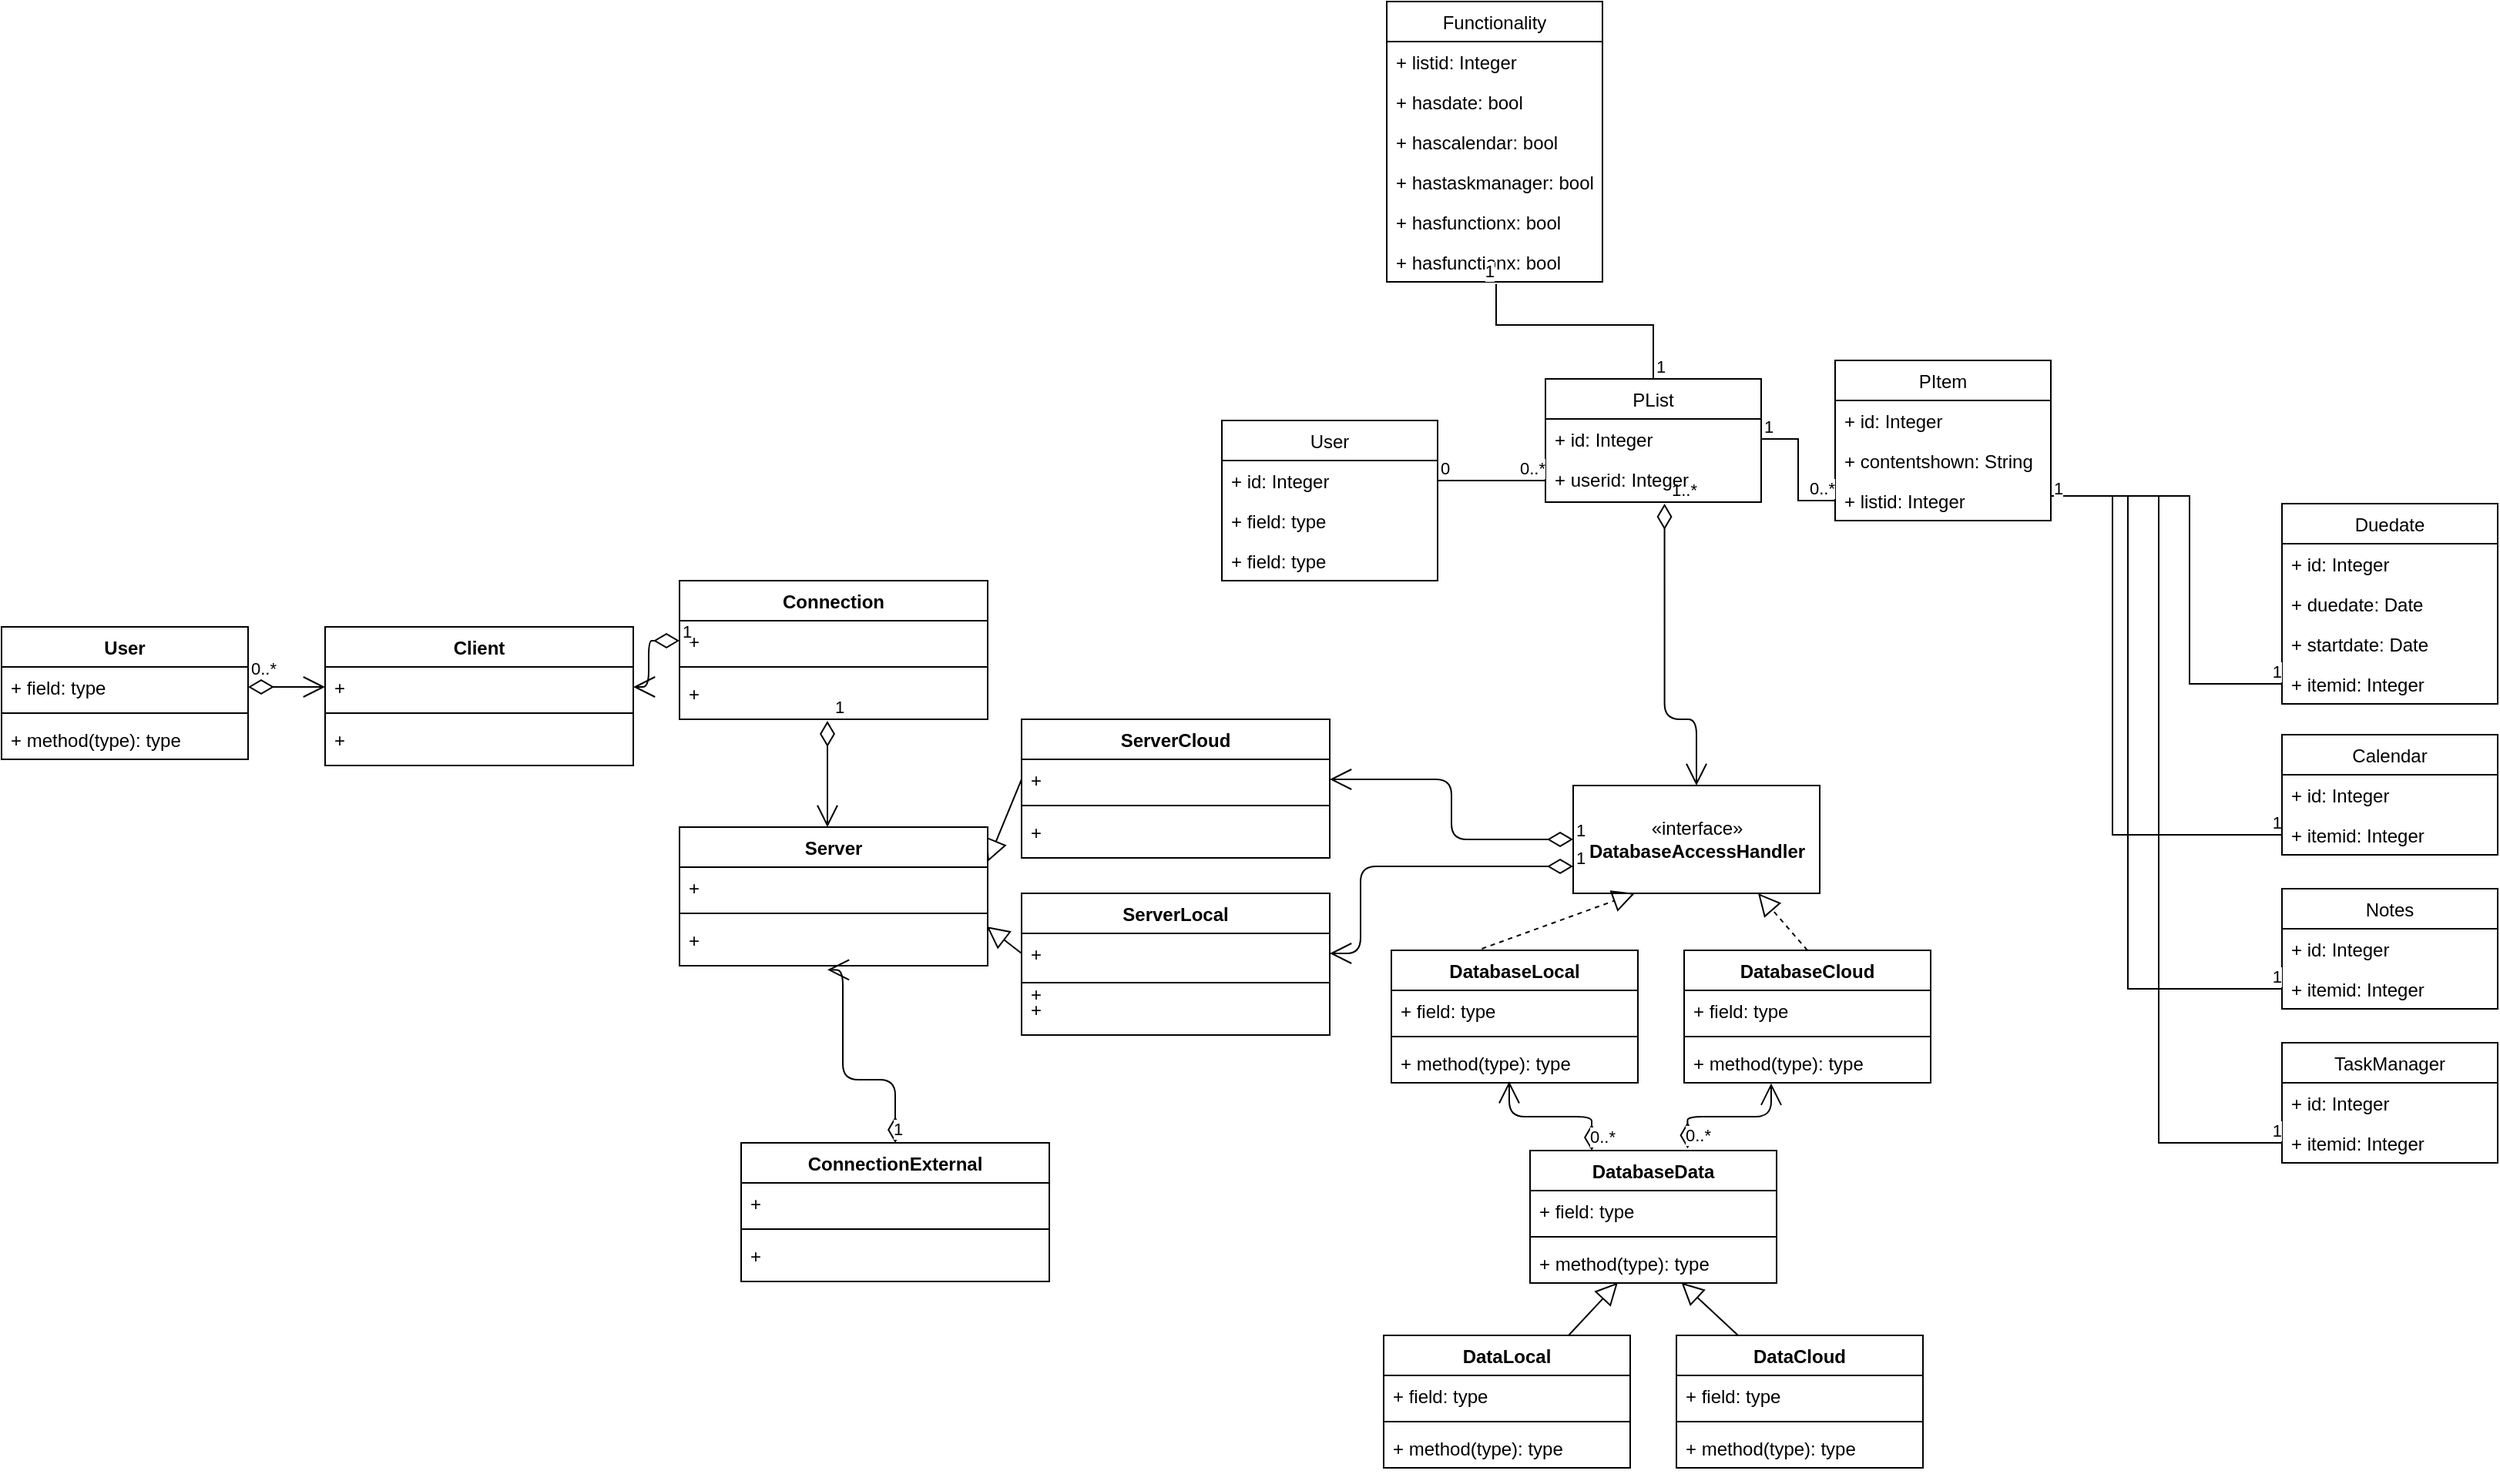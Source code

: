 <mxfile version="15.4.0" type="device"><diagram id="UgKe9eE1gbJCxGa5Hhhg" name="Page-1"><mxGraphModel dx="3276" dy="3592" grid="1" gridSize="10" guides="1" tooltips="1" connect="1" arrows="1" fold="1" page="1" pageScale="1" pageWidth="850" pageHeight="1100" math="0" shadow="0"><root><mxCell id="0"/><mxCell id="1" parent="0"/><mxCell id="kfy0Uhr6Rvw7Sw-MviUN-2" value="Client" style="swimlane;fontStyle=1;align=center;verticalAlign=top;childLayout=stackLayout;horizontal=1;startSize=26;horizontalStack=0;resizeParent=1;resizeParentMax=0;resizeLast=0;collapsible=1;marginBottom=0;" parent="1" vertex="1"><mxGeometry x="-590" y="-1050" width="200" height="90" as="geometry"/></mxCell><mxCell id="kfy0Uhr6Rvw7Sw-MviUN-3" value="+ " style="text;strokeColor=none;fillColor=none;align=left;verticalAlign=top;spacingLeft=4;spacingRight=4;overflow=hidden;rotatable=0;points=[[0,0.5],[1,0.5]];portConstraint=eastwest;" parent="kfy0Uhr6Rvw7Sw-MviUN-2" vertex="1"><mxGeometry y="26" width="200" height="26" as="geometry"/></mxCell><mxCell id="kfy0Uhr6Rvw7Sw-MviUN-4" value="" style="line;strokeWidth=1;fillColor=none;align=left;verticalAlign=middle;spacingTop=-1;spacingLeft=3;spacingRight=3;rotatable=0;labelPosition=right;points=[];portConstraint=eastwest;" parent="kfy0Uhr6Rvw7Sw-MviUN-2" vertex="1"><mxGeometry y="52" width="200" height="8" as="geometry"/></mxCell><mxCell id="kfy0Uhr6Rvw7Sw-MviUN-5" value="+ " style="text;strokeColor=none;fillColor=none;align=left;verticalAlign=top;spacingLeft=4;spacingRight=4;overflow=hidden;rotatable=0;points=[[0,0.5],[1,0.5]];portConstraint=eastwest;" parent="kfy0Uhr6Rvw7Sw-MviUN-2" vertex="1"><mxGeometry y="60" width="200" height="30" as="geometry"/></mxCell><mxCell id="ZzOpOJiGmHRGyvXkNsq8-2" value="DatabaseLocal" style="swimlane;fontStyle=1;align=center;verticalAlign=top;childLayout=stackLayout;horizontal=1;startSize=26;horizontalStack=0;resizeParent=1;resizeParentMax=0;resizeLast=0;collapsible=1;marginBottom=0;" parent="1" vertex="1"><mxGeometry x="102" y="-840" width="160" height="86" as="geometry"/></mxCell><mxCell id="ZzOpOJiGmHRGyvXkNsq8-3" value="+ field: type" style="text;strokeColor=none;fillColor=none;align=left;verticalAlign=top;spacingLeft=4;spacingRight=4;overflow=hidden;rotatable=0;points=[[0,0.5],[1,0.5]];portConstraint=eastwest;" parent="ZzOpOJiGmHRGyvXkNsq8-2" vertex="1"><mxGeometry y="26" width="160" height="26" as="geometry"/></mxCell><mxCell id="ZzOpOJiGmHRGyvXkNsq8-4" value="" style="line;strokeWidth=1;fillColor=none;align=left;verticalAlign=middle;spacingTop=-1;spacingLeft=3;spacingRight=3;rotatable=0;labelPosition=right;points=[];portConstraint=eastwest;" parent="ZzOpOJiGmHRGyvXkNsq8-2" vertex="1"><mxGeometry y="52" width="160" height="8" as="geometry"/></mxCell><mxCell id="ZzOpOJiGmHRGyvXkNsq8-5" value="+ method(type): type" style="text;strokeColor=none;fillColor=none;align=left;verticalAlign=top;spacingLeft=4;spacingRight=4;overflow=hidden;rotatable=0;points=[[0,0.5],[1,0.5]];portConstraint=eastwest;" parent="ZzOpOJiGmHRGyvXkNsq8-2" vertex="1"><mxGeometry y="60" width="160" height="26" as="geometry"/></mxCell><mxCell id="kfy0Uhr6Rvw7Sw-MviUN-22" value="ServerCloud" style="swimlane;fontStyle=1;align=center;verticalAlign=top;childLayout=stackLayout;horizontal=1;startSize=26;horizontalStack=0;resizeParent=1;resizeParentMax=0;resizeLast=0;collapsible=1;marginBottom=0;" parent="1" vertex="1"><mxGeometry x="-138" y="-990" width="200" height="90" as="geometry"/></mxCell><mxCell id="kfy0Uhr6Rvw7Sw-MviUN-23" value="+ " style="text;strokeColor=none;fillColor=none;align=left;verticalAlign=top;spacingLeft=4;spacingRight=4;overflow=hidden;rotatable=0;points=[[0,0.5],[1,0.5]];portConstraint=eastwest;" parent="kfy0Uhr6Rvw7Sw-MviUN-22" vertex="1"><mxGeometry y="26" width="200" height="26" as="geometry"/></mxCell><mxCell id="kfy0Uhr6Rvw7Sw-MviUN-24" value="" style="line;strokeWidth=1;fillColor=none;align=left;verticalAlign=middle;spacingTop=-1;spacingLeft=3;spacingRight=3;rotatable=0;labelPosition=right;points=[];portConstraint=eastwest;" parent="kfy0Uhr6Rvw7Sw-MviUN-22" vertex="1"><mxGeometry y="52" width="200" height="8" as="geometry"/></mxCell><mxCell id="kfy0Uhr6Rvw7Sw-MviUN-25" value="+ " style="text;strokeColor=none;fillColor=none;align=left;verticalAlign=top;spacingLeft=4;spacingRight=4;overflow=hidden;rotatable=0;points=[[0,0.5],[1,0.5]];portConstraint=eastwest;" parent="kfy0Uhr6Rvw7Sw-MviUN-22" vertex="1"><mxGeometry y="60" width="200" height="30" as="geometry"/></mxCell><mxCell id="kfy0Uhr6Rvw7Sw-MviUN-26" value="ServerLocal" style="swimlane;fontStyle=1;align=center;verticalAlign=top;childLayout=stackLayout;horizontal=1;startSize=26;horizontalStack=0;resizeParent=1;resizeParentMax=0;resizeLast=0;collapsible=1;marginBottom=0;" parent="1" vertex="1"><mxGeometry x="-138" y="-877" width="200" height="92" as="geometry"/></mxCell><mxCell id="kfy0Uhr6Rvw7Sw-MviUN-27" value="+ " style="text;strokeColor=none;fillColor=none;align=left;verticalAlign=top;spacingLeft=4;spacingRight=4;overflow=hidden;rotatable=0;points=[[0,0.5],[1,0.5]];portConstraint=eastwest;" parent="kfy0Uhr6Rvw7Sw-MviUN-26" vertex="1"><mxGeometry y="26" width="200" height="26" as="geometry"/></mxCell><mxCell id="kfy0Uhr6Rvw7Sw-MviUN-38" value="+ " style="text;strokeColor=none;fillColor=none;align=left;verticalAlign=top;spacingLeft=4;spacingRight=4;overflow=hidden;rotatable=0;points=[[0,0.5],[1,0.5]];portConstraint=eastwest;" parent="kfy0Uhr6Rvw7Sw-MviUN-26" vertex="1"><mxGeometry y="52" width="200" height="2" as="geometry"/></mxCell><mxCell id="kfy0Uhr6Rvw7Sw-MviUN-28" value="" style="line;strokeWidth=1;fillColor=none;align=left;verticalAlign=middle;spacingTop=-1;spacingLeft=3;spacingRight=3;rotatable=0;labelPosition=right;points=[];portConstraint=eastwest;" parent="kfy0Uhr6Rvw7Sw-MviUN-26" vertex="1"><mxGeometry y="54" width="200" height="8" as="geometry"/></mxCell><mxCell id="kfy0Uhr6Rvw7Sw-MviUN-29" value="+ " style="text;strokeColor=none;fillColor=none;align=left;verticalAlign=top;spacingLeft=4;spacingRight=4;overflow=hidden;rotatable=0;points=[[0,0.5],[1,0.5]];portConstraint=eastwest;" parent="kfy0Uhr6Rvw7Sw-MviUN-26" vertex="1"><mxGeometry y="62" width="200" height="30" as="geometry"/></mxCell><mxCell id="kfy0Uhr6Rvw7Sw-MviUN-34" value="Connection" style="swimlane;fontStyle=1;align=center;verticalAlign=top;childLayout=stackLayout;horizontal=1;startSize=26;horizontalStack=0;resizeParent=1;resizeParentMax=0;resizeLast=0;collapsible=1;marginBottom=0;" parent="1" vertex="1"><mxGeometry x="-360" y="-1080" width="200" height="90" as="geometry"/></mxCell><mxCell id="kfy0Uhr6Rvw7Sw-MviUN-35" value="+ " style="text;strokeColor=none;fillColor=none;align=left;verticalAlign=top;spacingLeft=4;spacingRight=4;overflow=hidden;rotatable=0;points=[[0,0.5],[1,0.5]];portConstraint=eastwest;" parent="kfy0Uhr6Rvw7Sw-MviUN-34" vertex="1"><mxGeometry y="26" width="200" height="26" as="geometry"/></mxCell><mxCell id="kfy0Uhr6Rvw7Sw-MviUN-36" value="" style="line;strokeWidth=1;fillColor=none;align=left;verticalAlign=middle;spacingTop=-1;spacingLeft=3;spacingRight=3;rotatable=0;labelPosition=right;points=[];portConstraint=eastwest;" parent="kfy0Uhr6Rvw7Sw-MviUN-34" vertex="1"><mxGeometry y="52" width="200" height="8" as="geometry"/></mxCell><mxCell id="kfy0Uhr6Rvw7Sw-MviUN-37" value="+ " style="text;strokeColor=none;fillColor=none;align=left;verticalAlign=top;spacingLeft=4;spacingRight=4;overflow=hidden;rotatable=0;points=[[0,0.5],[1,0.5]];portConstraint=eastwest;" parent="kfy0Uhr6Rvw7Sw-MviUN-34" vertex="1"><mxGeometry y="60" width="200" height="30" as="geometry"/></mxCell><mxCell id="ZzOpOJiGmHRGyvXkNsq8-6" value="DatabaseCloud" style="swimlane;fontStyle=1;align=center;verticalAlign=top;childLayout=stackLayout;horizontal=1;startSize=26;horizontalStack=0;resizeParent=1;resizeParentMax=0;resizeLast=0;collapsible=1;marginBottom=0;" parent="1" vertex="1"><mxGeometry x="292" y="-840" width="160" height="86" as="geometry"/></mxCell><mxCell id="ZzOpOJiGmHRGyvXkNsq8-7" value="+ field: type" style="text;strokeColor=none;fillColor=none;align=left;verticalAlign=top;spacingLeft=4;spacingRight=4;overflow=hidden;rotatable=0;points=[[0,0.5],[1,0.5]];portConstraint=eastwest;" parent="ZzOpOJiGmHRGyvXkNsq8-6" vertex="1"><mxGeometry y="26" width="160" height="26" as="geometry"/></mxCell><mxCell id="ZzOpOJiGmHRGyvXkNsq8-8" value="" style="line;strokeWidth=1;fillColor=none;align=left;verticalAlign=middle;spacingTop=-1;spacingLeft=3;spacingRight=3;rotatable=0;labelPosition=right;points=[];portConstraint=eastwest;" parent="ZzOpOJiGmHRGyvXkNsq8-6" vertex="1"><mxGeometry y="52" width="160" height="8" as="geometry"/></mxCell><mxCell id="ZzOpOJiGmHRGyvXkNsq8-9" value="+ method(type): type" style="text;strokeColor=none;fillColor=none;align=left;verticalAlign=top;spacingLeft=4;spacingRight=4;overflow=hidden;rotatable=0;points=[[0,0.5],[1,0.5]];portConstraint=eastwest;" parent="ZzOpOJiGmHRGyvXkNsq8-6" vertex="1"><mxGeometry y="60" width="160" height="26" as="geometry"/></mxCell><mxCell id="kfy0Uhr6Rvw7Sw-MviUN-39" value="ConnectionExternal" style="swimlane;fontStyle=1;align=center;verticalAlign=top;childLayout=stackLayout;horizontal=1;startSize=26;horizontalStack=0;resizeParent=1;resizeParentMax=0;resizeLast=0;collapsible=1;marginBottom=0;" parent="1" vertex="1"><mxGeometry x="-320" y="-715" width="200" height="90" as="geometry"/></mxCell><mxCell id="kfy0Uhr6Rvw7Sw-MviUN-40" value="+ " style="text;strokeColor=none;fillColor=none;align=left;verticalAlign=top;spacingLeft=4;spacingRight=4;overflow=hidden;rotatable=0;points=[[0,0.5],[1,0.5]];portConstraint=eastwest;" parent="kfy0Uhr6Rvw7Sw-MviUN-39" vertex="1"><mxGeometry y="26" width="200" height="26" as="geometry"/></mxCell><mxCell id="kfy0Uhr6Rvw7Sw-MviUN-41" value="" style="line;strokeWidth=1;fillColor=none;align=left;verticalAlign=middle;spacingTop=-1;spacingLeft=3;spacingRight=3;rotatable=0;labelPosition=right;points=[];portConstraint=eastwest;" parent="kfy0Uhr6Rvw7Sw-MviUN-39" vertex="1"><mxGeometry y="52" width="200" height="8" as="geometry"/></mxCell><mxCell id="kfy0Uhr6Rvw7Sw-MviUN-42" value="+ " style="text;strokeColor=none;fillColor=none;align=left;verticalAlign=top;spacingLeft=4;spacingRight=4;overflow=hidden;rotatable=0;points=[[0,0.5],[1,0.5]];portConstraint=eastwest;" parent="kfy0Uhr6Rvw7Sw-MviUN-39" vertex="1"><mxGeometry y="60" width="200" height="30" as="geometry"/></mxCell><mxCell id="ZzOpOJiGmHRGyvXkNsq8-18" value="User" style="swimlane;fontStyle=1;align=center;verticalAlign=top;childLayout=stackLayout;horizontal=1;startSize=26;horizontalStack=0;resizeParent=1;resizeParentMax=0;resizeLast=0;collapsible=1;marginBottom=0;" parent="1" vertex="1"><mxGeometry x="-800" y="-1050" width="160" height="86" as="geometry"/></mxCell><mxCell id="ZzOpOJiGmHRGyvXkNsq8-19" value="+ field: type" style="text;strokeColor=none;fillColor=none;align=left;verticalAlign=top;spacingLeft=4;spacingRight=4;overflow=hidden;rotatable=0;points=[[0,0.5],[1,0.5]];portConstraint=eastwest;" parent="ZzOpOJiGmHRGyvXkNsq8-18" vertex="1"><mxGeometry y="26" width="160" height="26" as="geometry"/></mxCell><mxCell id="ZzOpOJiGmHRGyvXkNsq8-20" value="" style="line;strokeWidth=1;fillColor=none;align=left;verticalAlign=middle;spacingTop=-1;spacingLeft=3;spacingRight=3;rotatable=0;labelPosition=right;points=[];portConstraint=eastwest;" parent="ZzOpOJiGmHRGyvXkNsq8-18" vertex="1"><mxGeometry y="52" width="160" height="8" as="geometry"/></mxCell><mxCell id="ZzOpOJiGmHRGyvXkNsq8-21" value="+ method(type): type" style="text;strokeColor=none;fillColor=none;align=left;verticalAlign=top;spacingLeft=4;spacingRight=4;overflow=hidden;rotatable=0;points=[[0,0.5],[1,0.5]];portConstraint=eastwest;" parent="ZzOpOJiGmHRGyvXkNsq8-18" vertex="1"><mxGeometry y="60" width="160" height="26" as="geometry"/></mxCell><mxCell id="ZzOpOJiGmHRGyvXkNsq8-22" value="DataCloud" style="swimlane;fontStyle=1;align=center;verticalAlign=top;childLayout=stackLayout;horizontal=1;startSize=26;horizontalStack=0;resizeParent=1;resizeParentMax=0;resizeLast=0;collapsible=1;marginBottom=0;" parent="1" vertex="1"><mxGeometry x="287" y="-590" width="160" height="86" as="geometry"/></mxCell><mxCell id="ZzOpOJiGmHRGyvXkNsq8-23" value="+ field: type" style="text;strokeColor=none;fillColor=none;align=left;verticalAlign=top;spacingLeft=4;spacingRight=4;overflow=hidden;rotatable=0;points=[[0,0.5],[1,0.5]];portConstraint=eastwest;" parent="ZzOpOJiGmHRGyvXkNsq8-22" vertex="1"><mxGeometry y="26" width="160" height="26" as="geometry"/></mxCell><mxCell id="ZzOpOJiGmHRGyvXkNsq8-24" value="" style="line;strokeWidth=1;fillColor=none;align=left;verticalAlign=middle;spacingTop=-1;spacingLeft=3;spacingRight=3;rotatable=0;labelPosition=right;points=[];portConstraint=eastwest;" parent="ZzOpOJiGmHRGyvXkNsq8-22" vertex="1"><mxGeometry y="52" width="160" height="8" as="geometry"/></mxCell><mxCell id="ZzOpOJiGmHRGyvXkNsq8-25" value="+ method(type): type" style="text;strokeColor=none;fillColor=none;align=left;verticalAlign=top;spacingLeft=4;spacingRight=4;overflow=hidden;rotatable=0;points=[[0,0.5],[1,0.5]];portConstraint=eastwest;" parent="ZzOpOJiGmHRGyvXkNsq8-22" vertex="1"><mxGeometry y="60" width="160" height="26" as="geometry"/></mxCell><mxCell id="xXNQUlLf8hMttSePcDE6-30" value="«interface»&lt;br&gt;&lt;b&gt;DatabaseAccessHandler&lt;/b&gt;" style="html=1;" parent="1" vertex="1"><mxGeometry x="220" y="-947" width="160" height="70" as="geometry"/></mxCell><mxCell id="qrfGcevL_095Oc9_5PTm-4" value="0..*" style="endArrow=open;html=1;endSize=12;startArrow=diamondThin;startSize=14;startFill=0;edgeStyle=orthogonalEdgeStyle;align=left;verticalAlign=bottom;sourcePerimeterSpacing=8;targetPerimeterSpacing=8;entryX=0.353;entryY=1.013;entryDx=0;entryDy=0;exitX=0.639;exitY=-0.016;exitDx=0;exitDy=0;exitPerimeter=0;entryPerimeter=0;" parent="1" source="qrfGcevL_095Oc9_5PTm-7" target="ZzOpOJiGmHRGyvXkNsq8-9" edge="1"><mxGeometry x="-1" y="3" relative="1" as="geometry"><mxPoint x="622" y="-862" as="sourcePoint"/><mxPoint x="262" y="-902" as="targetPoint"/></mxGeometry></mxCell><mxCell id="xXNQUlLf8hMttSePcDE6-49" value="DataLocal" style="swimlane;fontStyle=1;align=center;verticalAlign=top;childLayout=stackLayout;horizontal=1;startSize=26;horizontalStack=0;resizeParent=1;resizeParentMax=0;resizeLast=0;collapsible=1;marginBottom=0;" parent="1" vertex="1"><mxGeometry x="97" y="-590" width="160" height="86" as="geometry"/></mxCell><mxCell id="xXNQUlLf8hMttSePcDE6-50" value="+ field: type" style="text;strokeColor=none;fillColor=none;align=left;verticalAlign=top;spacingLeft=4;spacingRight=4;overflow=hidden;rotatable=0;points=[[0,0.5],[1,0.5]];portConstraint=eastwest;" parent="xXNQUlLf8hMttSePcDE6-49" vertex="1"><mxGeometry y="26" width="160" height="26" as="geometry"/></mxCell><mxCell id="xXNQUlLf8hMttSePcDE6-51" value="" style="line;strokeWidth=1;fillColor=none;align=left;verticalAlign=middle;spacingTop=-1;spacingLeft=3;spacingRight=3;rotatable=0;labelPosition=right;points=[];portConstraint=eastwest;" parent="xXNQUlLf8hMttSePcDE6-49" vertex="1"><mxGeometry y="52" width="160" height="8" as="geometry"/></mxCell><mxCell id="xXNQUlLf8hMttSePcDE6-52" value="+ method(type): type" style="text;strokeColor=none;fillColor=none;align=left;verticalAlign=top;spacingLeft=4;spacingRight=4;overflow=hidden;rotatable=0;points=[[0,0.5],[1,0.5]];portConstraint=eastwest;" parent="xXNQUlLf8hMttSePcDE6-49" vertex="1"><mxGeometry y="60" width="160" height="26" as="geometry"/></mxCell><mxCell id="qrfGcevL_095Oc9_5PTm-7" value="DatabaseData" style="swimlane;fontStyle=1;align=center;verticalAlign=top;childLayout=stackLayout;horizontal=1;startSize=26;horizontalStack=0;resizeParent=1;resizeParentMax=0;resizeLast=0;collapsible=1;marginBottom=0;hachureGap=4;pointerEvents=0;" parent="1" vertex="1"><mxGeometry x="192" y="-710" width="160" height="86" as="geometry"/></mxCell><mxCell id="qrfGcevL_095Oc9_5PTm-8" value="+ field: type" style="text;strokeColor=none;fillColor=none;align=left;verticalAlign=top;spacingLeft=4;spacingRight=4;overflow=hidden;rotatable=0;points=[[0,0.5],[1,0.5]];portConstraint=eastwest;" parent="qrfGcevL_095Oc9_5PTm-7" vertex="1"><mxGeometry y="26" width="160" height="26" as="geometry"/></mxCell><mxCell id="qrfGcevL_095Oc9_5PTm-9" value="" style="line;strokeWidth=1;fillColor=none;align=left;verticalAlign=middle;spacingTop=-1;spacingLeft=3;spacingRight=3;rotatable=0;labelPosition=right;points=[];portConstraint=eastwest;" parent="qrfGcevL_095Oc9_5PTm-7" vertex="1"><mxGeometry y="52" width="160" height="8" as="geometry"/></mxCell><mxCell id="qrfGcevL_095Oc9_5PTm-10" value="+ method(type): type" style="text;strokeColor=none;fillColor=none;align=left;verticalAlign=top;spacingLeft=4;spacingRight=4;overflow=hidden;rotatable=0;points=[[0,0.5],[1,0.5]];portConstraint=eastwest;" parent="qrfGcevL_095Oc9_5PTm-7" vertex="1"><mxGeometry y="60" width="160" height="26" as="geometry"/></mxCell><mxCell id="qrfGcevL_095Oc9_5PTm-11" value="" style="endArrow=block;endFill=0;endSize=12;html=1;sourcePerimeterSpacing=8;targetPerimeterSpacing=8;exitX=0.25;exitY=0;exitDx=0;exitDy=0;entryX=0.614;entryY=0.989;entryDx=0;entryDy=0;entryPerimeter=0;" parent="1" source="ZzOpOJiGmHRGyvXkNsq8-22" target="qrfGcevL_095Oc9_5PTm-10" edge="1"><mxGeometry width="160" relative="1" as="geometry"><mxPoint x="282" y="-811" as="sourcePoint"/><mxPoint x="282" y="-630" as="targetPoint"/></mxGeometry></mxCell><mxCell id="qrfGcevL_095Oc9_5PTm-12" value="" style="endArrow=block;endFill=0;endSize=12;html=1;sourcePerimeterSpacing=8;targetPerimeterSpacing=8;exitX=0.75;exitY=0;exitDx=0;exitDy=0;entryX=0.356;entryY=0.989;entryDx=0;entryDy=0;entryPerimeter=0;" parent="1" source="xXNQUlLf8hMttSePcDE6-49" target="qrfGcevL_095Oc9_5PTm-10" edge="1"><mxGeometry width="160" relative="1" as="geometry"><mxPoint x="282" y="-811" as="sourcePoint"/><mxPoint x="442" y="-811" as="targetPoint"/></mxGeometry></mxCell><mxCell id="qrfGcevL_095Oc9_5PTm-16" value="0..*" style="endArrow=open;html=1;endSize=12;startArrow=diamondThin;startSize=14;startFill=0;edgeStyle=orthogonalEdgeStyle;align=left;verticalAlign=bottom;sourcePerimeterSpacing=8;targetPerimeterSpacing=8;exitX=0.25;exitY=0;exitDx=0;exitDy=0;entryX=0.478;entryY=0.966;entryDx=0;entryDy=0;entryPerimeter=0;" parent="1" source="qrfGcevL_095Oc9_5PTm-7" target="ZzOpOJiGmHRGyvXkNsq8-5" edge="1"><mxGeometry x="-1" y="3" relative="1" as="geometry"><mxPoint x="612.0" y="-942" as="sourcePoint"/><mxPoint x="142" y="-750" as="targetPoint"/></mxGeometry></mxCell><mxCell id="qrfGcevL_095Oc9_5PTm-17" value="" style="endArrow=block;endFill=0;endSize=12;html=1;sourcePerimeterSpacing=8;targetPerimeterSpacing=8;dashed=1;exitX=0.5;exitY=0;exitDx=0;exitDy=0;entryX=0.75;entryY=1;entryDx=0;entryDy=0;" parent="1" source="ZzOpOJiGmHRGyvXkNsq8-6" target="xXNQUlLf8hMttSePcDE6-30" edge="1"><mxGeometry width="160" relative="1" as="geometry"><mxPoint x="412" y="-889" as="sourcePoint"/><mxPoint x="292" y="-920" as="targetPoint"/></mxGeometry></mxCell><mxCell id="qrfGcevL_095Oc9_5PTm-18" value="" style="endArrow=block;endFill=0;endSize=12;html=1;sourcePerimeterSpacing=8;targetPerimeterSpacing=8;dashed=1;exitX=0.367;exitY=-0.012;exitDx=0;exitDy=0;exitPerimeter=0;entryX=0.25;entryY=1;entryDx=0;entryDy=0;" parent="1" source="ZzOpOJiGmHRGyvXkNsq8-2" target="xXNQUlLf8hMttSePcDE6-30" edge="1"><mxGeometry width="160" relative="1" as="geometry"><mxPoint x="422.0" y="-879" as="sourcePoint"/><mxPoint x="222" y="-980" as="targetPoint"/></mxGeometry></mxCell><mxCell id="qrfGcevL_095Oc9_5PTm-19" value="1" style="endArrow=open;html=1;endSize=12;startArrow=diamondThin;startSize=14;startFill=0;edgeStyle=orthogonalEdgeStyle;align=left;verticalAlign=bottom;sourcePerimeterSpacing=8;targetPerimeterSpacing=8;entryX=1;entryY=0.5;entryDx=0;entryDy=0;exitX=0;exitY=0.5;exitDx=0;exitDy=0;" parent="1" source="xXNQUlLf8hMttSePcDE6-30" target="kfy0Uhr6Rvw7Sw-MviUN-23" edge="1"><mxGeometry x="-1" y="3" relative="1" as="geometry"><mxPoint x="638.96" y="-965.238" as="sourcePoint"/><mxPoint x="582.0" y="-1007.0" as="targetPoint"/></mxGeometry></mxCell><mxCell id="qrfGcevL_095Oc9_5PTm-20" value="1" style="endArrow=open;html=1;endSize=12;startArrow=diamondThin;startSize=14;startFill=0;edgeStyle=orthogonalEdgeStyle;align=left;verticalAlign=bottom;sourcePerimeterSpacing=8;targetPerimeterSpacing=8;entryX=1;entryY=0.5;entryDx=0;entryDy=0;exitX=0;exitY=0.75;exitDx=0;exitDy=0;" parent="1" source="xXNQUlLf8hMttSePcDE6-30" target="kfy0Uhr6Rvw7Sw-MviUN-27" edge="1"><mxGeometry x="-1" y="3" relative="1" as="geometry"><mxPoint x="192.0" y="-945" as="sourcePoint"/><mxPoint x="132.0" y="-1041" as="targetPoint"/><Array as="points"><mxPoint x="82" y="-895"/><mxPoint x="82" y="-838"/></Array></mxGeometry></mxCell><mxCell id="qrfGcevL_095Oc9_5PTm-21" value="" style="endArrow=block;endFill=0;endSize=12;html=1;sourcePerimeterSpacing=8;targetPerimeterSpacing=8;exitX=0;exitY=0.5;exitDx=0;exitDy=0;entryX=0.997;entryY=0.151;entryDx=0;entryDy=0;entryPerimeter=0;" parent="1" source="kfy0Uhr6Rvw7Sw-MviUN-27" target="qrfGcevL_095Oc9_5PTm-28" edge="1"><mxGeometry width="160" relative="1" as="geometry"><mxPoint x="422.0" y="-879" as="sourcePoint"/><mxPoint x="-173" y="-876.48" as="targetPoint"/></mxGeometry></mxCell><mxCell id="qrfGcevL_095Oc9_5PTm-22" value="" style="endArrow=block;endFill=0;endSize=12;html=1;sourcePerimeterSpacing=8;targetPerimeterSpacing=8;entryX=1;entryY=0.25;entryDx=0;entryDy=0;exitX=0;exitY=0.5;exitDx=0;exitDy=0;" parent="1" source="kfy0Uhr6Rvw7Sw-MviUN-23" target="qrfGcevL_095Oc9_5PTm-25" edge="1"><mxGeometry width="160" relative="1" as="geometry"><mxPoint x="422.0" y="-1007.0" as="sourcePoint"/><mxPoint x="-173" y="-895.03" as="targetPoint"/></mxGeometry></mxCell><mxCell id="qrfGcevL_095Oc9_5PTm-25" value="Server" style="swimlane;fontStyle=1;align=center;verticalAlign=top;childLayout=stackLayout;horizontal=1;startSize=26;horizontalStack=0;resizeParent=1;resizeParentMax=0;resizeLast=0;collapsible=1;marginBottom=0;" parent="1" vertex="1"><mxGeometry x="-360" y="-920" width="200" height="90" as="geometry"/></mxCell><mxCell id="qrfGcevL_095Oc9_5PTm-26" value="+ " style="text;strokeColor=none;fillColor=none;align=left;verticalAlign=top;spacingLeft=4;spacingRight=4;overflow=hidden;rotatable=0;points=[[0,0.5],[1,0.5]];portConstraint=eastwest;" parent="qrfGcevL_095Oc9_5PTm-25" vertex="1"><mxGeometry y="26" width="200" height="26" as="geometry"/></mxCell><mxCell id="qrfGcevL_095Oc9_5PTm-27" value="" style="line;strokeWidth=1;fillColor=none;align=left;verticalAlign=middle;spacingTop=-1;spacingLeft=3;spacingRight=3;rotatable=0;labelPosition=right;points=[];portConstraint=eastwest;" parent="qrfGcevL_095Oc9_5PTm-25" vertex="1"><mxGeometry y="52" width="200" height="8" as="geometry"/></mxCell><mxCell id="qrfGcevL_095Oc9_5PTm-28" value="+ " style="text;strokeColor=none;fillColor=none;align=left;verticalAlign=top;spacingLeft=4;spacingRight=4;overflow=hidden;rotatable=0;points=[[0,0.5],[1,0.5]];portConstraint=eastwest;" parent="qrfGcevL_095Oc9_5PTm-25" vertex="1"><mxGeometry y="60" width="200" height="30" as="geometry"/></mxCell><mxCell id="qrfGcevL_095Oc9_5PTm-33" value="1" style="endArrow=open;html=1;endSize=12;startArrow=diamondThin;startSize=14;startFill=0;edgeStyle=orthogonalEdgeStyle;align=left;verticalAlign=bottom;sourcePerimeterSpacing=8;targetPerimeterSpacing=8;" parent="1" edge="1"><mxGeometry x="-1" y="3" relative="1" as="geometry"><mxPoint x="-264" y="-989" as="sourcePoint"/><mxPoint x="-264" y="-920" as="targetPoint"/><Array as="points"><mxPoint x="-264" y="-960"/><mxPoint x="-264" y="-960"/></Array></mxGeometry></mxCell><mxCell id="qrfGcevL_095Oc9_5PTm-34" value="1..*" style="endArrow=open;html=1;endSize=12;startArrow=diamondThin;startSize=14;startFill=0;edgeStyle=orthogonalEdgeStyle;align=left;verticalAlign=bottom;sourcePerimeterSpacing=8;targetPerimeterSpacing=8;exitX=0.552;exitY=1.036;exitDx=0;exitDy=0;exitPerimeter=0;entryX=0.5;entryY=0;entryDx=0;entryDy=0;" parent="1" source="qxweLq5i98Cxq9orFzik-3" edge="1" target="xXNQUlLf8hMttSePcDE6-30"><mxGeometry x="-1" y="3" relative="1" as="geometry"><mxPoint x="-250" y="-910" as="sourcePoint"/><mxPoint x="-260" y="-830" as="targetPoint"/><Array as="points"><mxPoint x="279" y="-990"/><mxPoint x="300" y="-990"/></Array></mxGeometry></mxCell><mxCell id="qrfGcevL_095Oc9_5PTm-35" value="1" style="endArrow=open;html=1;endSize=12;startArrow=diamondThin;startSize=14;startFill=0;edgeStyle=orthogonalEdgeStyle;align=left;verticalAlign=bottom;sourcePerimeterSpacing=8;targetPerimeterSpacing=8;entryX=1;entryY=0.5;entryDx=0;entryDy=0;exitX=0;exitY=0.5;exitDx=0;exitDy=0;" parent="1" source="kfy0Uhr6Rvw7Sw-MviUN-35" target="kfy0Uhr6Rvw7Sw-MviUN-3" edge="1"><mxGeometry x="-1" y="3" relative="1" as="geometry"><mxPoint x="-254" y="-979" as="sourcePoint"/><mxPoint x="-254" y="-910" as="targetPoint"/><Array as="points"><mxPoint x="-380" y="-1041"/><mxPoint x="-380" y="-1011"/></Array></mxGeometry></mxCell><mxCell id="qrfGcevL_095Oc9_5PTm-36" value="0..*" style="endArrow=open;html=1;endSize=12;startArrow=diamondThin;startSize=14;startFill=0;edgeStyle=orthogonalEdgeStyle;align=left;verticalAlign=bottom;sourcePerimeterSpacing=8;targetPerimeterSpacing=8;entryX=0;entryY=0.5;entryDx=0;entryDy=0;exitX=1;exitY=0.5;exitDx=0;exitDy=0;" parent="1" source="ZzOpOJiGmHRGyvXkNsq8-19" target="kfy0Uhr6Rvw7Sw-MviUN-3" edge="1"><mxGeometry x="-1" y="3" relative="1" as="geometry"><mxPoint x="-590" y="-930" as="sourcePoint"/><mxPoint x="-380" y="-1001" as="targetPoint"/><Array as="points"><mxPoint x="-600" y="-1011"/><mxPoint x="-600" y="-1011"/></Array></mxGeometry></mxCell><mxCell id="qxweLq5i98Cxq9orFzik-1" value="PList" style="swimlane;fontStyle=0;childLayout=stackLayout;horizontal=1;startSize=26;fillColor=none;horizontalStack=0;resizeParent=1;resizeParentMax=0;resizeLast=0;collapsible=1;marginBottom=0;" parent="1" vertex="1"><mxGeometry x="202" y="-1211" width="140" height="80" as="geometry"/></mxCell><mxCell id="qxweLq5i98Cxq9orFzik-2" value="+ id: Integer" style="text;strokeColor=none;fillColor=none;align=left;verticalAlign=top;spacingLeft=4;spacingRight=4;overflow=hidden;rotatable=0;points=[[0,0.5],[1,0.5]];portConstraint=eastwest;" parent="qxweLq5i98Cxq9orFzik-1" vertex="1"><mxGeometry y="26" width="140" height="26" as="geometry"/></mxCell><mxCell id="qxweLq5i98Cxq9orFzik-3" value="+ userid: Integer" style="text;strokeColor=none;fillColor=none;align=left;verticalAlign=top;spacingLeft=4;spacingRight=4;overflow=hidden;rotatable=0;points=[[0,0.5],[1,0.5]];portConstraint=eastwest;" parent="qxweLq5i98Cxq9orFzik-1" vertex="1"><mxGeometry y="52" width="140" height="28" as="geometry"/></mxCell><mxCell id="qxweLq5i98Cxq9orFzik-4" value="PItem" style="swimlane;fontStyle=0;childLayout=stackLayout;horizontal=1;startSize=26;fillColor=none;horizontalStack=0;resizeParent=1;resizeParentMax=0;resizeLast=0;collapsible=1;marginBottom=0;" parent="1" vertex="1"><mxGeometry x="390" y="-1223" width="140" height="104" as="geometry"/></mxCell><mxCell id="qxweLq5i98Cxq9orFzik-5" value="+ id: Integer" style="text;strokeColor=none;fillColor=none;align=left;verticalAlign=top;spacingLeft=4;spacingRight=4;overflow=hidden;rotatable=0;points=[[0,0.5],[1,0.5]];portConstraint=eastwest;" parent="qxweLq5i98Cxq9orFzik-4" vertex="1"><mxGeometry y="26" width="140" height="26" as="geometry"/></mxCell><mxCell id="qxweLq5i98Cxq9orFzik-6" value="+ contentshown: String" style="text;strokeColor=none;fillColor=none;align=left;verticalAlign=top;spacingLeft=4;spacingRight=4;overflow=hidden;rotatable=0;points=[[0,0.5],[1,0.5]];portConstraint=eastwest;" parent="qxweLq5i98Cxq9orFzik-4" vertex="1"><mxGeometry y="52" width="140" height="26" as="geometry"/></mxCell><mxCell id="qxweLq5i98Cxq9orFzik-7" value="+ listid: Integer" style="text;strokeColor=none;fillColor=none;align=left;verticalAlign=top;spacingLeft=4;spacingRight=4;overflow=hidden;rotatable=0;points=[[0,0.5],[1,0.5]];portConstraint=eastwest;" parent="qxweLq5i98Cxq9orFzik-4" vertex="1"><mxGeometry y="78" width="140" height="26" as="geometry"/></mxCell><mxCell id="qxweLq5i98Cxq9orFzik-8" value="Functionality" style="swimlane;fontStyle=0;childLayout=stackLayout;horizontal=1;startSize=26;fillColor=none;horizontalStack=0;resizeParent=1;resizeParentMax=0;resizeLast=0;collapsible=1;marginBottom=0;" parent="1" vertex="1"><mxGeometry x="99" y="-1456" width="140" height="182" as="geometry"/></mxCell><mxCell id="qxweLq5i98Cxq9orFzik-9" value="+ listid: Integer" style="text;strokeColor=none;fillColor=none;align=left;verticalAlign=top;spacingLeft=4;spacingRight=4;overflow=hidden;rotatable=0;points=[[0,0.5],[1,0.5]];portConstraint=eastwest;" parent="qxweLq5i98Cxq9orFzik-8" vertex="1"><mxGeometry y="26" width="140" height="26" as="geometry"/></mxCell><mxCell id="qxweLq5i98Cxq9orFzik-10" value="+ hasdate: bool" style="text;strokeColor=none;fillColor=none;align=left;verticalAlign=top;spacingLeft=4;spacingRight=4;overflow=hidden;rotatable=0;points=[[0,0.5],[1,0.5]];portConstraint=eastwest;" parent="qxweLq5i98Cxq9orFzik-8" vertex="1"><mxGeometry y="52" width="140" height="26" as="geometry"/></mxCell><mxCell id="qxweLq5i98Cxq9orFzik-11" value="+ hascalendar: bool" style="text;strokeColor=none;fillColor=none;align=left;verticalAlign=top;spacingLeft=4;spacingRight=4;overflow=hidden;rotatable=0;points=[[0,0.5],[1,0.5]];portConstraint=eastwest;" parent="qxweLq5i98Cxq9orFzik-8" vertex="1"><mxGeometry y="78" width="140" height="26" as="geometry"/></mxCell><mxCell id="qxweLq5i98Cxq9orFzik-12" value="+ hastaskmanager: bool" style="text;strokeColor=none;fillColor=none;align=left;verticalAlign=top;spacingLeft=4;spacingRight=4;overflow=hidden;rotatable=0;points=[[0,0.5],[1,0.5]];portConstraint=eastwest;" parent="qxweLq5i98Cxq9orFzik-8" vertex="1"><mxGeometry y="104" width="140" height="26" as="geometry"/></mxCell><mxCell id="qxweLq5i98Cxq9orFzik-13" value="+ hasfunctionx: bool" style="text;strokeColor=none;fillColor=none;align=left;verticalAlign=top;spacingLeft=4;spacingRight=4;overflow=hidden;rotatable=0;points=[[0,0.5],[1,0.5]];portConstraint=eastwest;" parent="qxweLq5i98Cxq9orFzik-8" vertex="1"><mxGeometry y="130" width="140" height="26" as="geometry"/></mxCell><mxCell id="qxweLq5i98Cxq9orFzik-14" value="+ hasfunctionx: bool" style="text;strokeColor=none;fillColor=none;align=left;verticalAlign=top;spacingLeft=4;spacingRight=4;overflow=hidden;rotatable=0;points=[[0,0.5],[1,0.5]];portConstraint=eastwest;" parent="qxweLq5i98Cxq9orFzik-8" vertex="1"><mxGeometry y="156" width="140" height="26" as="geometry"/></mxCell><mxCell id="qxweLq5i98Cxq9orFzik-15" value="User" style="swimlane;fontStyle=0;childLayout=stackLayout;horizontal=1;startSize=26;fillColor=none;horizontalStack=0;resizeParent=1;resizeParentMax=0;resizeLast=0;collapsible=1;marginBottom=0;" parent="1" vertex="1"><mxGeometry x="-8" y="-1184" width="140" height="104" as="geometry"/></mxCell><mxCell id="qxweLq5i98Cxq9orFzik-16" value="+ id: Integer" style="text;strokeColor=none;fillColor=none;align=left;verticalAlign=top;spacingLeft=4;spacingRight=4;overflow=hidden;rotatable=0;points=[[0,0.5],[1,0.5]];portConstraint=eastwest;" parent="qxweLq5i98Cxq9orFzik-15" vertex="1"><mxGeometry y="26" width="140" height="26" as="geometry"/></mxCell><mxCell id="qxweLq5i98Cxq9orFzik-17" value="+ field: type" style="text;strokeColor=none;fillColor=none;align=left;verticalAlign=top;spacingLeft=4;spacingRight=4;overflow=hidden;rotatable=0;points=[[0,0.5],[1,0.5]];portConstraint=eastwest;" parent="qxweLq5i98Cxq9orFzik-15" vertex="1"><mxGeometry y="52" width="140" height="26" as="geometry"/></mxCell><mxCell id="qxweLq5i98Cxq9orFzik-18" value="+ field: type" style="text;strokeColor=none;fillColor=none;align=left;verticalAlign=top;spacingLeft=4;spacingRight=4;overflow=hidden;rotatable=0;points=[[0,0.5],[1,0.5]];portConstraint=eastwest;" parent="qxweLq5i98Cxq9orFzik-15" vertex="1"><mxGeometry y="78" width="140" height="26" as="geometry"/></mxCell><mxCell id="qxweLq5i98Cxq9orFzik-19" value="Duedate" style="swimlane;fontStyle=0;childLayout=stackLayout;horizontal=1;startSize=26;fillColor=none;horizontalStack=0;resizeParent=1;resizeParentMax=0;resizeLast=0;collapsible=1;marginBottom=0;" parent="1" vertex="1"><mxGeometry x="680" y="-1130" width="140" height="130" as="geometry"><mxRectangle x="440" y="120" width="80" height="26" as="alternateBounds"/></mxGeometry></mxCell><mxCell id="qxweLq5i98Cxq9orFzik-20" value="+ id: Integer" style="text;strokeColor=none;fillColor=none;align=left;verticalAlign=top;spacingLeft=4;spacingRight=4;overflow=hidden;rotatable=0;points=[[0,0.5],[1,0.5]];portConstraint=eastwest;" parent="qxweLq5i98Cxq9orFzik-19" vertex="1"><mxGeometry y="26" width="140" height="26" as="geometry"/></mxCell><mxCell id="qxweLq5i98Cxq9orFzik-21" value="+ duedate: Date" style="text;strokeColor=none;fillColor=none;align=left;verticalAlign=top;spacingLeft=4;spacingRight=4;overflow=hidden;rotatable=0;points=[[0,0.5],[1,0.5]];portConstraint=eastwest;" parent="qxweLq5i98Cxq9orFzik-19" vertex="1"><mxGeometry y="52" width="140" height="26" as="geometry"/></mxCell><mxCell id="qxweLq5i98Cxq9orFzik-22" value="+ startdate: Date" style="text;strokeColor=none;fillColor=none;align=left;verticalAlign=top;spacingLeft=4;spacingRight=4;overflow=hidden;rotatable=0;points=[[0,0.5],[1,0.5]];portConstraint=eastwest;" parent="qxweLq5i98Cxq9orFzik-19" vertex="1"><mxGeometry y="78" width="140" height="26" as="geometry"/></mxCell><mxCell id="qxweLq5i98Cxq9orFzik-23" value="+ itemid: Integer" style="text;strokeColor=none;fillColor=none;align=left;verticalAlign=top;spacingLeft=4;spacingRight=4;overflow=hidden;rotatable=0;points=[[0,0.5],[1,0.5]];portConstraint=eastwest;" parent="qxweLq5i98Cxq9orFzik-19" vertex="1"><mxGeometry y="104" width="140" height="26" as="geometry"/></mxCell><mxCell id="qxweLq5i98Cxq9orFzik-24" value="" style="endArrow=none;html=1;edgeStyle=orthogonalEdgeStyle;rounded=0;exitX=1;exitY=0.5;exitDx=0;exitDy=0;entryX=0;entryY=0.5;entryDx=0;entryDy=0;" parent="1" source="qxweLq5i98Cxq9orFzik-2" target="qxweLq5i98Cxq9orFzik-7" edge="1"><mxGeometry relative="1" as="geometry"><mxPoint x="432" y="-527" as="sourcePoint"/><mxPoint x="592" y="-527" as="targetPoint"/></mxGeometry></mxCell><mxCell id="qxweLq5i98Cxq9orFzik-25" value="1" style="edgeLabel;resizable=0;html=1;align=left;verticalAlign=bottom;" parent="qxweLq5i98Cxq9orFzik-24" connectable="0" vertex="1"><mxGeometry x="-1" relative="1" as="geometry"/></mxCell><mxCell id="qxweLq5i98Cxq9orFzik-26" value="0..*" style="edgeLabel;resizable=0;html=1;align=right;verticalAlign=bottom;" parent="qxweLq5i98Cxq9orFzik-24" connectable="0" vertex="1"><mxGeometry x="1" relative="1" as="geometry"/></mxCell><mxCell id="qxweLq5i98Cxq9orFzik-27" value="" style="endArrow=none;html=1;edgeStyle=orthogonalEdgeStyle;rounded=0;exitX=1;exitY=0.5;exitDx=0;exitDy=0;" parent="1" source="qxweLq5i98Cxq9orFzik-16" target="qxweLq5i98Cxq9orFzik-3" edge="1"><mxGeometry relative="1" as="geometry"><mxPoint x="-68" y="-527" as="sourcePoint"/><mxPoint x="92" y="-527" as="targetPoint"/><Array as="points"><mxPoint x="162" y="-1145"/><mxPoint x="162" y="-1145"/></Array></mxGeometry></mxCell><mxCell id="qxweLq5i98Cxq9orFzik-28" value="0" style="edgeLabel;resizable=0;html=1;align=left;verticalAlign=bottom;" parent="qxweLq5i98Cxq9orFzik-27" connectable="0" vertex="1"><mxGeometry x="-1" relative="1" as="geometry"/></mxCell><mxCell id="qxweLq5i98Cxq9orFzik-29" value="0..*" style="edgeLabel;resizable=0;html=1;align=right;verticalAlign=bottom;" parent="qxweLq5i98Cxq9orFzik-27" connectable="0" vertex="1"><mxGeometry x="1" relative="1" as="geometry"/></mxCell><mxCell id="qxweLq5i98Cxq9orFzik-30" value="" style="endArrow=none;html=1;edgeStyle=orthogonalEdgeStyle;rounded=0;exitX=1;exitY=0.5;exitDx=0;exitDy=0;entryX=0;entryY=0.5;entryDx=0;entryDy=0;" parent="1" source="qxweLq5i98Cxq9orFzik-7" target="qxweLq5i98Cxq9orFzik-23" edge="1"><mxGeometry relative="1" as="geometry"><mxPoint x="150" y="-481" as="sourcePoint"/><mxPoint x="310" y="-481" as="targetPoint"/><Array as="points"><mxPoint x="620" y="-1135"/><mxPoint x="620" y="-1013"/></Array></mxGeometry></mxCell><mxCell id="qxweLq5i98Cxq9orFzik-31" value="1" style="edgeLabel;resizable=0;html=1;align=left;verticalAlign=bottom;" parent="qxweLq5i98Cxq9orFzik-30" connectable="0" vertex="1"><mxGeometry x="-1" relative="1" as="geometry"/></mxCell><mxCell id="qxweLq5i98Cxq9orFzik-32" value="1" style="edgeLabel;resizable=0;html=1;align=right;verticalAlign=bottom;" parent="qxweLq5i98Cxq9orFzik-30" connectable="0" vertex="1"><mxGeometry x="1" relative="1" as="geometry"/></mxCell><mxCell id="qxweLq5i98Cxq9orFzik-33" value="" style="endArrow=none;html=1;edgeStyle=orthogonalEdgeStyle;rounded=0;entryX=0.507;entryY=1.051;entryDx=0;entryDy=0;exitX=0.5;exitY=0;exitDx=0;exitDy=0;entryPerimeter=0;" parent="1" source="qxweLq5i98Cxq9orFzik-1" target="qxweLq5i98Cxq9orFzik-14" edge="1"><mxGeometry relative="1" as="geometry"><mxPoint x="272" y="-1107" as="sourcePoint"/><mxPoint x="-8" y="-698" as="targetPoint"/><Array as="points"><mxPoint x="272" y="-1246"/><mxPoint x="170" y="-1246"/></Array></mxGeometry></mxCell><mxCell id="qxweLq5i98Cxq9orFzik-34" value="1" style="edgeLabel;resizable=0;html=1;align=left;verticalAlign=bottom;" parent="qxweLq5i98Cxq9orFzik-33" connectable="0" vertex="1"><mxGeometry x="-1" relative="1" as="geometry"/></mxCell><mxCell id="qxweLq5i98Cxq9orFzik-35" value="1" style="edgeLabel;resizable=0;html=1;align=right;verticalAlign=bottom;" parent="qxweLq5i98Cxq9orFzik-33" connectable="0" vertex="1"><mxGeometry x="1" relative="1" as="geometry"/></mxCell><mxCell id="hmi_awYL0up97bZwgExD-1" value="" style="endArrow=none;html=1;edgeStyle=orthogonalEdgeStyle;rounded=0;exitX=1;exitY=0.5;exitDx=0;exitDy=0;entryX=0;entryY=0.5;entryDx=0;entryDy=0;" edge="1" parent="1" source="qxweLq5i98Cxq9orFzik-7" target="hmi_awYL0up97bZwgExD-9"><mxGeometry relative="1" as="geometry"><mxPoint x="560" y="-1099" as="sourcePoint"/><mxPoint x="630" y="-880" as="targetPoint"/><Array as="points"><mxPoint x="570" y="-1135"/><mxPoint x="570" y="-915"/></Array></mxGeometry></mxCell><mxCell id="hmi_awYL0up97bZwgExD-2" value="1" style="edgeLabel;resizable=0;html=1;align=left;verticalAlign=bottom;" connectable="0" vertex="1" parent="hmi_awYL0up97bZwgExD-1"><mxGeometry x="-1" relative="1" as="geometry"/></mxCell><mxCell id="hmi_awYL0up97bZwgExD-3" value="1" style="edgeLabel;resizable=0;html=1;align=right;verticalAlign=bottom;" connectable="0" vertex="1" parent="hmi_awYL0up97bZwgExD-1"><mxGeometry x="1" relative="1" as="geometry"/></mxCell><mxCell id="hmi_awYL0up97bZwgExD-5" value="Calendar" style="swimlane;fontStyle=0;childLayout=stackLayout;horizontal=1;startSize=26;fillColor=none;horizontalStack=0;resizeParent=1;resizeParentMax=0;resizeLast=0;collapsible=1;marginBottom=0;" vertex="1" parent="1"><mxGeometry x="680" y="-980" width="140" height="78" as="geometry"><mxRectangle x="440" y="120" width="80" height="26" as="alternateBounds"/></mxGeometry></mxCell><mxCell id="hmi_awYL0up97bZwgExD-6" value="+ id: Integer" style="text;strokeColor=none;fillColor=none;align=left;verticalAlign=top;spacingLeft=4;spacingRight=4;overflow=hidden;rotatable=0;points=[[0,0.5],[1,0.5]];portConstraint=eastwest;" vertex="1" parent="hmi_awYL0up97bZwgExD-5"><mxGeometry y="26" width="140" height="26" as="geometry"/></mxCell><mxCell id="hmi_awYL0up97bZwgExD-9" value="+ itemid: Integer" style="text;strokeColor=none;fillColor=none;align=left;verticalAlign=top;spacingLeft=4;spacingRight=4;overflow=hidden;rotatable=0;points=[[0,0.5],[1,0.5]];portConstraint=eastwest;" vertex="1" parent="hmi_awYL0up97bZwgExD-5"><mxGeometry y="52" width="140" height="26" as="geometry"/></mxCell><mxCell id="hmi_awYL0up97bZwgExD-15" value="Notes" style="swimlane;fontStyle=0;childLayout=stackLayout;horizontal=1;startSize=26;fillColor=none;horizontalStack=0;resizeParent=1;resizeParentMax=0;resizeLast=0;collapsible=1;marginBottom=0;" vertex="1" parent="1"><mxGeometry x="680" y="-880" width="140" height="78" as="geometry"><mxRectangle x="440" y="120" width="80" height="26" as="alternateBounds"/></mxGeometry></mxCell><mxCell id="hmi_awYL0up97bZwgExD-16" value="+ id: Integer" style="text;strokeColor=none;fillColor=none;align=left;verticalAlign=top;spacingLeft=4;spacingRight=4;overflow=hidden;rotatable=0;points=[[0,0.5],[1,0.5]];portConstraint=eastwest;" vertex="1" parent="hmi_awYL0up97bZwgExD-15"><mxGeometry y="26" width="140" height="26" as="geometry"/></mxCell><mxCell id="hmi_awYL0up97bZwgExD-17" value="+ itemid: Integer" style="text;strokeColor=none;fillColor=none;align=left;verticalAlign=top;spacingLeft=4;spacingRight=4;overflow=hidden;rotatable=0;points=[[0,0.5],[1,0.5]];portConstraint=eastwest;" vertex="1" parent="hmi_awYL0up97bZwgExD-15"><mxGeometry y="52" width="140" height="26" as="geometry"/></mxCell><mxCell id="hmi_awYL0up97bZwgExD-18" value="" style="endArrow=none;html=1;edgeStyle=orthogonalEdgeStyle;rounded=0;exitX=1;exitY=0.5;exitDx=0;exitDy=0;entryX=0;entryY=0.5;entryDx=0;entryDy=0;" edge="1" parent="1" source="qxweLq5i98Cxq9orFzik-7" target="hmi_awYL0up97bZwgExD-17"><mxGeometry relative="1" as="geometry"><mxPoint x="560" y="-1099" as="sourcePoint"/><mxPoint x="690" y="-905" as="targetPoint"/><Array as="points"><mxPoint x="580" y="-1135"/><mxPoint x="580" y="-815"/></Array></mxGeometry></mxCell><mxCell id="hmi_awYL0up97bZwgExD-19" value="1" style="edgeLabel;resizable=0;html=1;align=left;verticalAlign=bottom;" connectable="0" vertex="1" parent="hmi_awYL0up97bZwgExD-18"><mxGeometry x="-1" relative="1" as="geometry"/></mxCell><mxCell id="hmi_awYL0up97bZwgExD-20" value="1" style="edgeLabel;resizable=0;html=1;align=right;verticalAlign=bottom;" connectable="0" vertex="1" parent="hmi_awYL0up97bZwgExD-18"><mxGeometry x="1" relative="1" as="geometry"/></mxCell><mxCell id="hmi_awYL0up97bZwgExD-21" value="1" style="endArrow=open;html=1;endSize=12;startArrow=diamondThin;startSize=14;startFill=0;edgeStyle=orthogonalEdgeStyle;align=left;verticalAlign=bottom;sourcePerimeterSpacing=8;targetPerimeterSpacing=8;entryX=0.48;entryY=1.089;entryDx=0;entryDy=0;entryPerimeter=0;exitX=0.5;exitY=0;exitDx=0;exitDy=0;" edge="1" parent="1" source="kfy0Uhr6Rvw7Sw-MviUN-39" target="qrfGcevL_095Oc9_5PTm-28"><mxGeometry x="-1" y="3" relative="1" as="geometry"><mxPoint x="-254" y="-979" as="sourcePoint"/><mxPoint x="-254" y="-910" as="targetPoint"/><Array as="points"><mxPoint x="-254" y="-756"/><mxPoint x="-254" y="-827"/></Array></mxGeometry></mxCell><mxCell id="hmi_awYL0up97bZwgExD-22" value="TaskManager" style="swimlane;fontStyle=0;childLayout=stackLayout;horizontal=1;startSize=26;fillColor=none;horizontalStack=0;resizeParent=1;resizeParentMax=0;resizeLast=0;collapsible=1;marginBottom=0;" vertex="1" parent="1"><mxGeometry x="680" y="-780" width="140" height="78" as="geometry"><mxRectangle x="440" y="120" width="80" height="26" as="alternateBounds"/></mxGeometry></mxCell><mxCell id="hmi_awYL0up97bZwgExD-23" value="+ id: Integer" style="text;strokeColor=none;fillColor=none;align=left;verticalAlign=top;spacingLeft=4;spacingRight=4;overflow=hidden;rotatable=0;points=[[0,0.5],[1,0.5]];portConstraint=eastwest;" vertex="1" parent="hmi_awYL0up97bZwgExD-22"><mxGeometry y="26" width="140" height="26" as="geometry"/></mxCell><mxCell id="hmi_awYL0up97bZwgExD-24" value="+ itemid: Integer" style="text;strokeColor=none;fillColor=none;align=left;verticalAlign=top;spacingLeft=4;spacingRight=4;overflow=hidden;rotatable=0;points=[[0,0.5],[1,0.5]];portConstraint=eastwest;" vertex="1" parent="hmi_awYL0up97bZwgExD-22"><mxGeometry y="52" width="140" height="26" as="geometry"/></mxCell><mxCell id="hmi_awYL0up97bZwgExD-25" value="" style="endArrow=none;html=1;edgeStyle=orthogonalEdgeStyle;rounded=0;exitX=1;exitY=0.5;exitDx=0;exitDy=0;entryX=0;entryY=0.5;entryDx=0;entryDy=0;" edge="1" parent="1" source="qxweLq5i98Cxq9orFzik-7" target="hmi_awYL0up97bZwgExD-24"><mxGeometry relative="1" as="geometry"><mxPoint x="560" y="-1099" as="sourcePoint"/><mxPoint x="690" y="-805" as="targetPoint"/><Array as="points"><mxPoint x="600" y="-1135"/><mxPoint x="600" y="-715"/></Array></mxGeometry></mxCell><mxCell id="hmi_awYL0up97bZwgExD-26" value="1" style="edgeLabel;resizable=0;html=1;align=left;verticalAlign=bottom;" connectable="0" vertex="1" parent="hmi_awYL0up97bZwgExD-25"><mxGeometry x="-1" relative="1" as="geometry"/></mxCell><mxCell id="hmi_awYL0up97bZwgExD-27" value="1" style="edgeLabel;resizable=0;html=1;align=right;verticalAlign=bottom;" connectable="0" vertex="1" parent="hmi_awYL0up97bZwgExD-25"><mxGeometry x="1" relative="1" as="geometry"/></mxCell></root></mxGraphModel></diagram></mxfile>